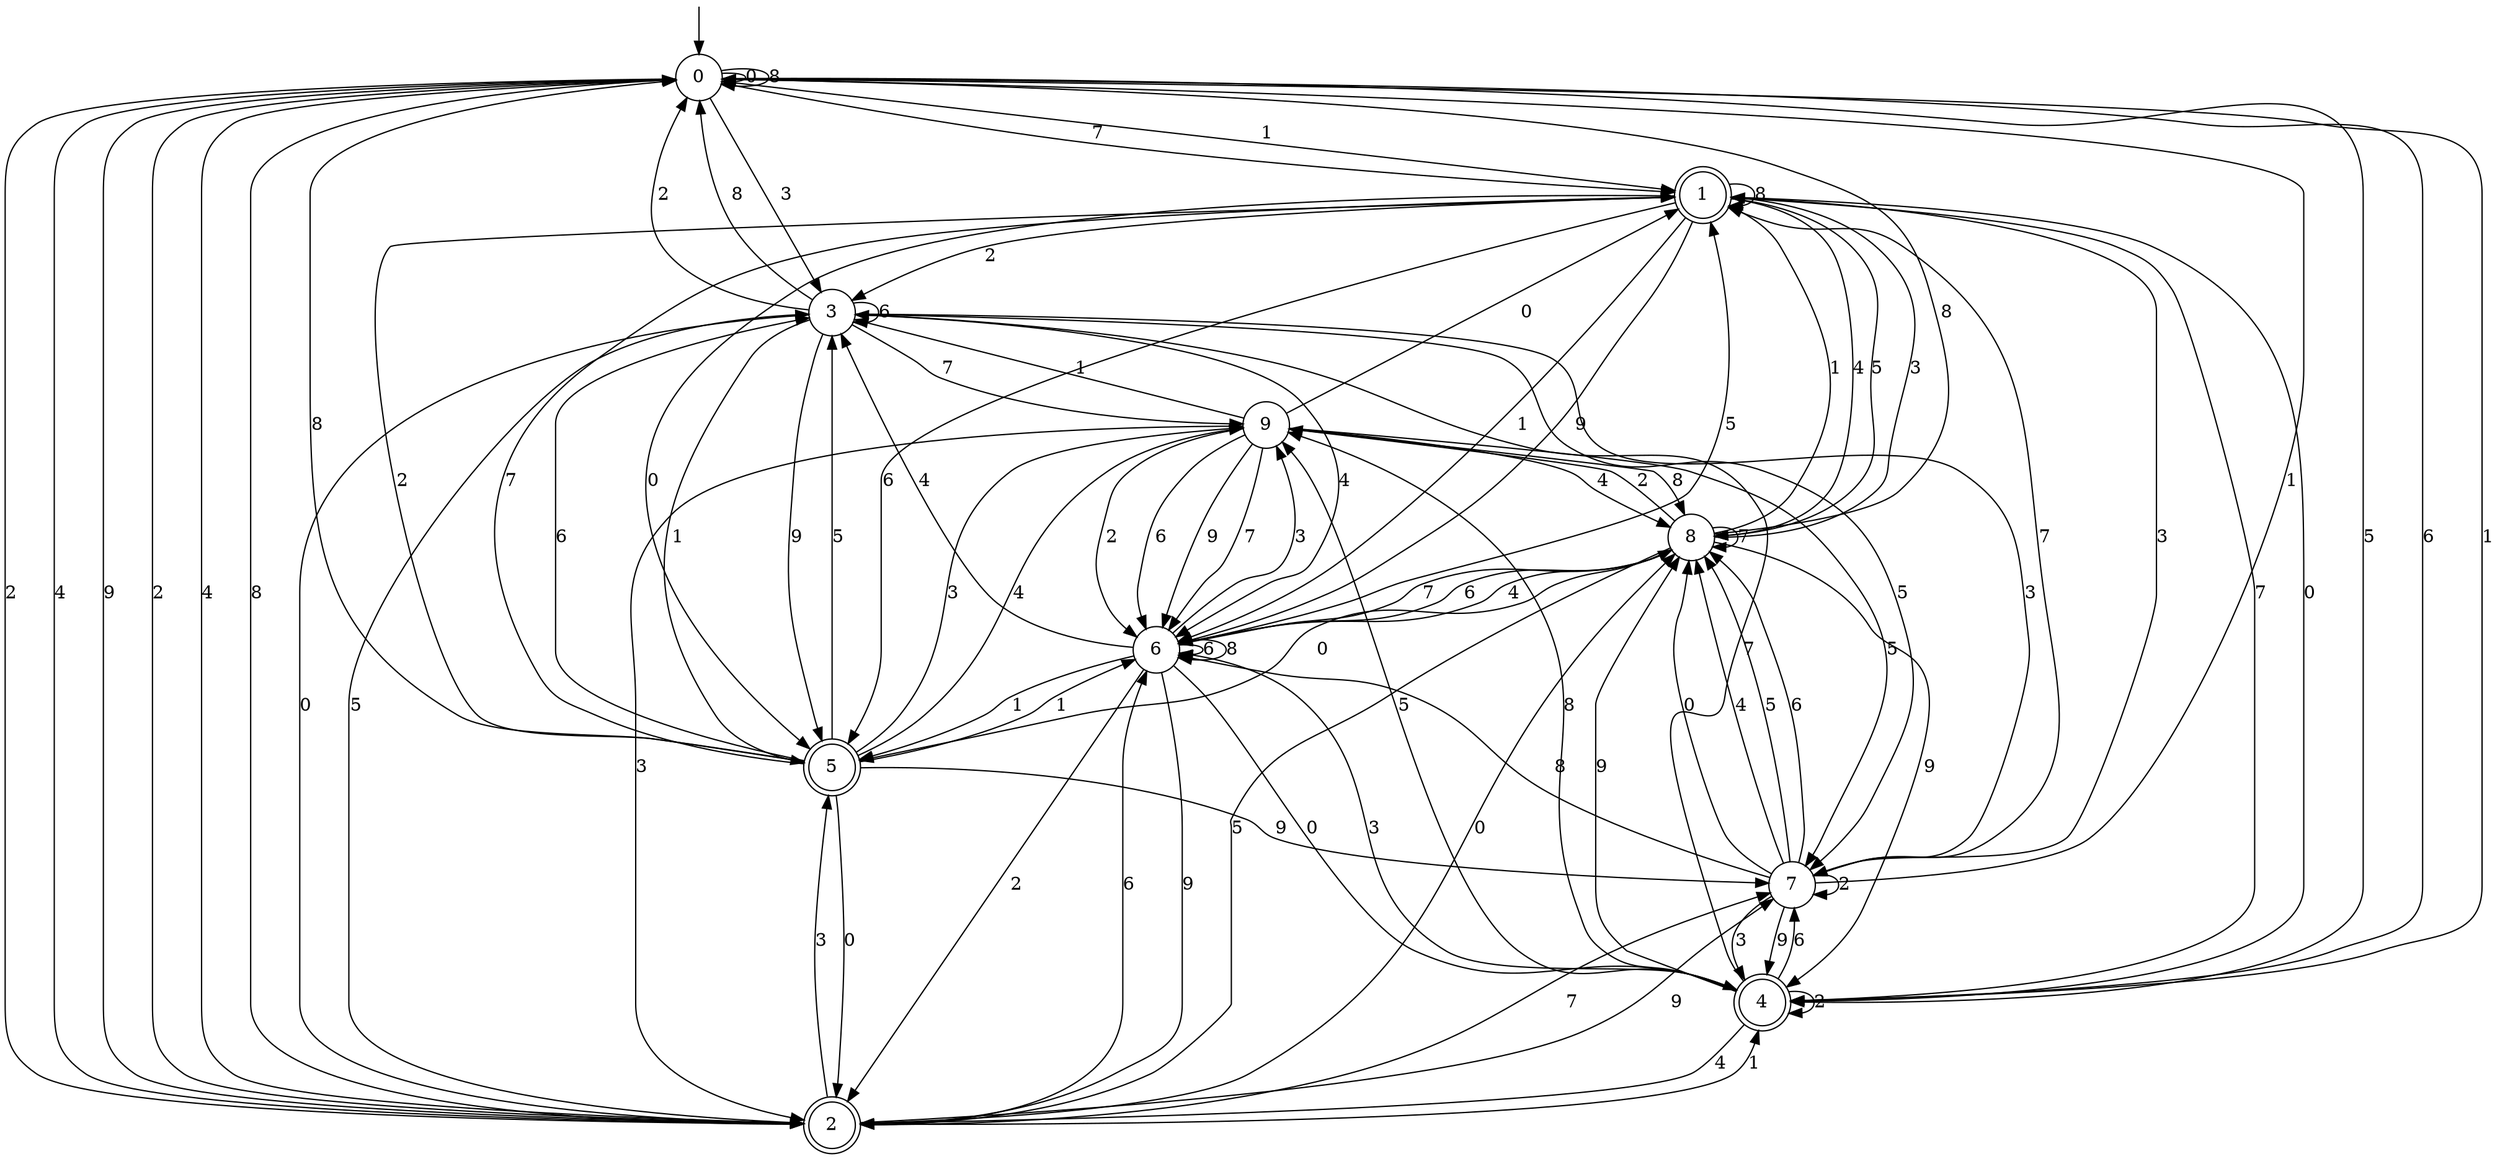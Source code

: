 digraph g {

	s0 [shape="circle" label="0"];
	s1 [shape="doublecircle" label="1"];
	s2 [shape="doublecircle" label="2"];
	s3 [shape="circle" label="3"];
	s4 [shape="doublecircle" label="4"];
	s5 [shape="doublecircle" label="5"];
	s6 [shape="circle" label="6"];
	s7 [shape="circle" label="7"];
	s8 [shape="circle" label="8"];
	s9 [shape="circle" label="9"];
	s0 -> s0 [label="0"];
	s0 -> s1 [label="1"];
	s0 -> s2 [label="2"];
	s0 -> s3 [label="3"];
	s0 -> s2 [label="4"];
	s0 -> s4 [label="5"];
	s0 -> s4 [label="6"];
	s0 -> s1 [label="7"];
	s0 -> s0 [label="8"];
	s0 -> s2 [label="9"];
	s1 -> s5 [label="0"];
	s1 -> s6 [label="1"];
	s1 -> s3 [label="2"];
	s1 -> s7 [label="3"];
	s1 -> s8 [label="4"];
	s1 -> s8 [label="5"];
	s1 -> s5 [label="6"];
	s1 -> s4 [label="7"];
	s1 -> s1 [label="8"];
	s1 -> s6 [label="9"];
	s2 -> s8 [label="0"];
	s2 -> s4 [label="1"];
	s2 -> s0 [label="2"];
	s2 -> s5 [label="3"];
	s2 -> s0 [label="4"];
	s2 -> s3 [label="5"];
	s2 -> s6 [label="6"];
	s2 -> s7 [label="7"];
	s2 -> s0 [label="8"];
	s2 -> s7 [label="9"];
	s3 -> s2 [label="0"];
	s3 -> s5 [label="1"];
	s3 -> s0 [label="2"];
	s3 -> s7 [label="3"];
	s3 -> s6 [label="4"];
	s3 -> s7 [label="5"];
	s3 -> s3 [label="6"];
	s3 -> s9 [label="7"];
	s3 -> s0 [label="8"];
	s3 -> s5 [label="9"];
	s4 -> s1 [label="0"];
	s4 -> s0 [label="1"];
	s4 -> s4 [label="2"];
	s4 -> s6 [label="3"];
	s4 -> s2 [label="4"];
	s4 -> s9 [label="5"];
	s4 -> s7 [label="6"];
	s4 -> s3 [label="7"];
	s4 -> s9 [label="8"];
	s4 -> s8 [label="9"];
	s5 -> s2 [label="0"];
	s5 -> s6 [label="1"];
	s5 -> s1 [label="2"];
	s5 -> s9 [label="3"];
	s5 -> s9 [label="4"];
	s5 -> s3 [label="5"];
	s5 -> s3 [label="6"];
	s5 -> s1 [label="7"];
	s5 -> s0 [label="8"];
	s5 -> s7 [label="9"];
	s6 -> s4 [label="0"];
	s6 -> s5 [label="1"];
	s6 -> s2 [label="2"];
	s6 -> s9 [label="3"];
	s6 -> s3 [label="4"];
	s6 -> s1 [label="5"];
	s6 -> s6 [label="6"];
	s6 -> s8 [label="7"];
	s6 -> s6 [label="8"];
	s6 -> s2 [label="9"];
	s7 -> s8 [label="0"];
	s7 -> s0 [label="1"];
	s7 -> s7 [label="2"];
	s7 -> s4 [label="3"];
	s7 -> s8 [label="4"];
	s7 -> s8 [label="5"];
	s7 -> s8 [label="6"];
	s7 -> s1 [label="7"];
	s7 -> s6 [label="8"];
	s7 -> s4 [label="9"];
	s8 -> s5 [label="0"];
	s8 -> s1 [label="1"];
	s8 -> s9 [label="2"];
	s8 -> s1 [label="3"];
	s8 -> s6 [label="4"];
	s8 -> s2 [label="5"];
	s8 -> s6 [label="6"];
	s8 -> s8 [label="7"];
	s8 -> s0 [label="8"];
	s8 -> s4 [label="9"];
	s9 -> s1 [label="0"];
	s9 -> s3 [label="1"];
	s9 -> s6 [label="2"];
	s9 -> s2 [label="3"];
	s9 -> s8 [label="4"];
	s9 -> s7 [label="5"];
	s9 -> s6 [label="6"];
	s9 -> s6 [label="7"];
	s9 -> s8 [label="8"];
	s9 -> s6 [label="9"];

__start0 [label="" shape="none" width="0" height="0"];
__start0 -> s0;

}
